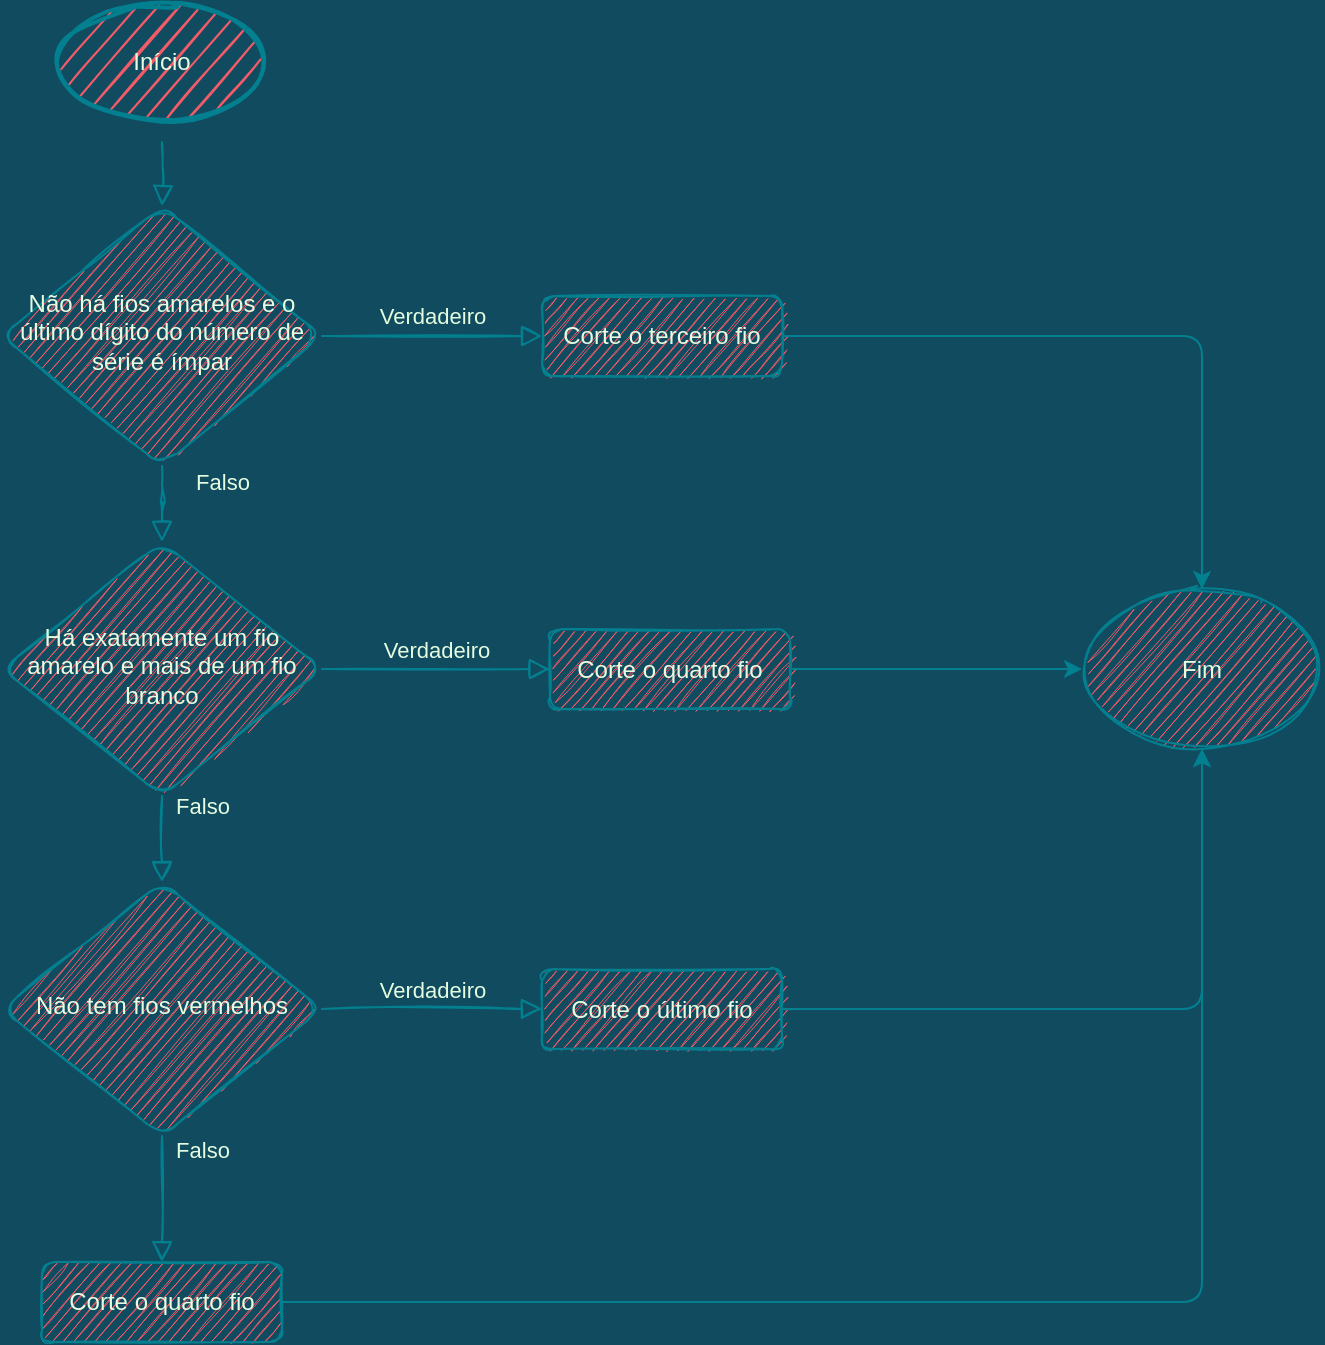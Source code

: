 <mxfile version="13.7.9" type="device"><diagram id="C5RBs43oDa-KdzZeNtuy" name="Page-1"><mxGraphModel dx="1086" dy="806" grid="1" gridSize="10" guides="1" tooltips="1" connect="1" arrows="1" fold="1" page="1" pageScale="1" pageWidth="827" pageHeight="1169" background="#114B5F" math="0" shadow="0"><root><mxCell id="WIyWlLk6GJQsqaUBKTNV-0"/><mxCell id="WIyWlLk6GJQsqaUBKTNV-1" parent="WIyWlLk6GJQsqaUBKTNV-0"/><mxCell id="WIyWlLk6GJQsqaUBKTNV-2" value="" style="html=1;jettySize=auto;orthogonalLoop=1;fontSize=11;endArrow=block;endFill=0;endSize=8;strokeWidth=1;shadow=0;labelBackgroundColor=none;edgeStyle=orthogonalEdgeStyle;strokeColor=#028090;fontColor=#E4FDE1;sketch=1;" parent="WIyWlLk6GJQsqaUBKTNV-1" target="WIyWlLk6GJQsqaUBKTNV-6" edge="1"><mxGeometry relative="1" as="geometry"><mxPoint x="220" y="120" as="sourcePoint"/></mxGeometry></mxCell><mxCell id="WIyWlLk6GJQsqaUBKTNV-4" value="Falso" style="html=1;jettySize=auto;orthogonalLoop=1;fontSize=11;endArrow=block;endFill=0;endSize=8;strokeWidth=1;shadow=0;labelBackgroundColor=none;edgeStyle=orthogonalEdgeStyle;strokeColor=#028090;fontColor=#E4FDE1;sketch=1;" parent="WIyWlLk6GJQsqaUBKTNV-1" source="WIyWlLk6GJQsqaUBKTNV-6" target="WIyWlLk6GJQsqaUBKTNV-10" edge="1"><mxGeometry x="0.048" y="-32" relative="1" as="geometry"><mxPoint x="62" y="-10" as="offset"/></mxGeometry></mxCell><mxCell id="WIyWlLk6GJQsqaUBKTNV-5" value="Verdadeiro" style="edgeStyle=orthogonalEdgeStyle;html=1;jettySize=auto;orthogonalLoop=1;fontSize=11;endArrow=block;endFill=0;endSize=8;strokeWidth=1;shadow=0;labelBackgroundColor=none;strokeColor=#028090;fontColor=#E4FDE1;sketch=1;" parent="WIyWlLk6GJQsqaUBKTNV-1" source="WIyWlLk6GJQsqaUBKTNV-6" target="WIyWlLk6GJQsqaUBKTNV-7" edge="1"><mxGeometry y="10" relative="1" as="geometry"><mxPoint as="offset"/></mxGeometry></mxCell><mxCell id="WIyWlLk6GJQsqaUBKTNV-6" value="Não há fios amarelos e o último dígito do número de série é ímpar" style="rhombus;whiteSpace=wrap;html=1;shadow=0;fontFamily=Helvetica;fontSize=12;align=center;strokeWidth=1;spacing=6;spacingTop=-4;fillColor=#F45B69;strokeColor=#028090;fontColor=#E4FDE1;rounded=1;sketch=1;" parent="WIyWlLk6GJQsqaUBKTNV-1" vertex="1"><mxGeometry x="140" y="152" width="160" height="130" as="geometry"/></mxCell><mxCell id="XnHOSoqV-PuDe5xkUhhq-4" style="edgeStyle=orthogonalEdgeStyle;curved=0;rounded=1;sketch=0;orthogonalLoop=1;jettySize=auto;html=1;entryX=0.5;entryY=0;entryDx=0;entryDy=0;strokeColor=#028090;fillColor=#F45B69;fontColor=#E4FDE1;" edge="1" parent="WIyWlLk6GJQsqaUBKTNV-1" source="WIyWlLk6GJQsqaUBKTNV-7" target="XnHOSoqV-PuDe5xkUhhq-0"><mxGeometry relative="1" as="geometry"/></mxCell><mxCell id="WIyWlLk6GJQsqaUBKTNV-7" value="Corte o terceiro fio" style="whiteSpace=wrap;html=1;fontSize=12;glass=0;strokeWidth=1;shadow=0;fillColor=#F45B69;strokeColor=#028090;fontColor=#E4FDE1;rounded=1;sketch=1;" parent="WIyWlLk6GJQsqaUBKTNV-1" vertex="1"><mxGeometry x="410" y="197" width="120" height="40" as="geometry"/></mxCell><mxCell id="WIyWlLk6GJQsqaUBKTNV-8" value="Falso" style="html=1;jettySize=auto;orthogonalLoop=1;fontSize=11;endArrow=block;endFill=0;endSize=8;strokeWidth=1;shadow=0;labelBackgroundColor=none;edgeStyle=orthogonalEdgeStyle;entryX=0.5;entryY=0;entryDx=0;entryDy=0;strokeColor=#028090;fontColor=#E4FDE1;sketch=1;" parent="WIyWlLk6GJQsqaUBKTNV-1" source="WIyWlLk6GJQsqaUBKTNV-10" target="8TuaPBE6klTq_YyH-3Ky-1" edge="1"><mxGeometry x="-0.77" y="20" relative="1" as="geometry"><mxPoint as="offset"/><mxPoint x="410" y="450" as="targetPoint"/></mxGeometry></mxCell><mxCell id="WIyWlLk6GJQsqaUBKTNV-9" value="Verdadeiro" style="edgeStyle=orthogonalEdgeStyle;html=1;jettySize=auto;orthogonalLoop=1;fontSize=11;endArrow=block;endFill=0;endSize=8;strokeWidth=1;shadow=0;labelBackgroundColor=none;strokeColor=#028090;fontColor=#E4FDE1;sketch=1;" parent="WIyWlLk6GJQsqaUBKTNV-1" source="WIyWlLk6GJQsqaUBKTNV-10" target="WIyWlLk6GJQsqaUBKTNV-12" edge="1"><mxGeometry y="10" relative="1" as="geometry"><mxPoint as="offset"/></mxGeometry></mxCell><mxCell id="WIyWlLk6GJQsqaUBKTNV-10" value="Há exatamente um fio amarelo e mais de um fio branco" style="rhombus;whiteSpace=wrap;html=1;shadow=0;fontFamily=Helvetica;fontSize=12;align=center;strokeWidth=1;spacing=6;spacingTop=-4;fillColor=#F45B69;strokeColor=#028090;fontColor=#E4FDE1;rounded=1;sketch=1;" parent="WIyWlLk6GJQsqaUBKTNV-1" vertex="1"><mxGeometry x="140" y="320" width="160" height="127" as="geometry"/></mxCell><mxCell id="XnHOSoqV-PuDe5xkUhhq-1" value="" style="edgeStyle=orthogonalEdgeStyle;curved=0;rounded=1;sketch=0;orthogonalLoop=1;jettySize=auto;html=1;strokeColor=#028090;fillColor=#F45B69;fontColor=#E4FDE1;" edge="1" parent="WIyWlLk6GJQsqaUBKTNV-1" source="WIyWlLk6GJQsqaUBKTNV-11" target="XnHOSoqV-PuDe5xkUhhq-0"><mxGeometry relative="1" as="geometry"/></mxCell><mxCell id="WIyWlLk6GJQsqaUBKTNV-11" value="Corte o quarto fio" style="whiteSpace=wrap;html=1;fontSize=12;glass=0;strokeWidth=1;shadow=0;fillColor=#F45B69;strokeColor=#028090;fontColor=#E4FDE1;rounded=1;sketch=1;" parent="WIyWlLk6GJQsqaUBKTNV-1" vertex="1"><mxGeometry x="160" y="680" width="120" height="40" as="geometry"/></mxCell><mxCell id="XnHOSoqV-PuDe5xkUhhq-3" style="edgeStyle=orthogonalEdgeStyle;curved=0;rounded=1;sketch=0;orthogonalLoop=1;jettySize=auto;html=1;entryX=0;entryY=0.5;entryDx=0;entryDy=0;strokeColor=#028090;fillColor=#F45B69;fontColor=#E4FDE1;" edge="1" parent="WIyWlLk6GJQsqaUBKTNV-1" source="WIyWlLk6GJQsqaUBKTNV-12" target="XnHOSoqV-PuDe5xkUhhq-0"><mxGeometry relative="1" as="geometry"/></mxCell><mxCell id="WIyWlLk6GJQsqaUBKTNV-12" value="Corte o quarto fio" style="whiteSpace=wrap;html=1;fontSize=12;glass=0;strokeWidth=1;shadow=0;fillColor=#F45B69;strokeColor=#028090;fontColor=#E4FDE1;rounded=1;sketch=1;" parent="WIyWlLk6GJQsqaUBKTNV-1" vertex="1"><mxGeometry x="414" y="363.5" width="120" height="40" as="geometry"/></mxCell><mxCell id="8TuaPBE6klTq_YyH-3Ky-1" value="Não tem fios vermelhos" style="rhombus;whiteSpace=wrap;html=1;shadow=0;fontFamily=Helvetica;fontSize=12;align=center;strokeWidth=1;spacing=6;spacingTop=-4;fillColor=#F45B69;strokeColor=#028090;fontColor=#E4FDE1;rounded=1;sketch=1;" parent="WIyWlLk6GJQsqaUBKTNV-1" vertex="1"><mxGeometry x="140" y="490" width="160" height="127" as="geometry"/></mxCell><mxCell id="XnHOSoqV-PuDe5xkUhhq-2" style="edgeStyle=orthogonalEdgeStyle;curved=0;rounded=1;sketch=0;orthogonalLoop=1;jettySize=auto;html=1;entryX=0.5;entryY=1;entryDx=0;entryDy=0;strokeColor=#028090;fillColor=#F45B69;fontColor=#E4FDE1;" edge="1" parent="WIyWlLk6GJQsqaUBKTNV-1" source="8TuaPBE6klTq_YyH-3Ky-2" target="XnHOSoqV-PuDe5xkUhhq-0"><mxGeometry relative="1" as="geometry"/></mxCell><mxCell id="8TuaPBE6klTq_YyH-3Ky-2" value="Corte o último fio" style="whiteSpace=wrap;html=1;fontSize=12;glass=0;strokeWidth=1;shadow=0;fillColor=#F45B69;strokeColor=#028090;fontColor=#E4FDE1;rounded=1;sketch=1;" parent="WIyWlLk6GJQsqaUBKTNV-1" vertex="1"><mxGeometry x="410" y="533.5" width="120" height="40" as="geometry"/></mxCell><mxCell id="8TuaPBE6klTq_YyH-3Ky-4" value="Verdadeiro" style="edgeStyle=orthogonalEdgeStyle;html=1;jettySize=auto;orthogonalLoop=1;fontSize=11;endArrow=block;endFill=0;endSize=8;strokeWidth=1;shadow=0;labelBackgroundColor=none;exitX=1;exitY=0.5;exitDx=0;exitDy=0;entryX=0;entryY=0.5;entryDx=0;entryDy=0;strokeColor=#028090;fontColor=#E4FDE1;sketch=1;" parent="WIyWlLk6GJQsqaUBKTNV-1" source="8TuaPBE6klTq_YyH-3Ky-1" target="8TuaPBE6klTq_YyH-3Ky-2" edge="1"><mxGeometry y="10" relative="1" as="geometry"><mxPoint as="offset"/><mxPoint x="310" y="600" as="sourcePoint"/><mxPoint x="424" y="600" as="targetPoint"/></mxGeometry></mxCell><mxCell id="8TuaPBE6klTq_YyH-3Ky-5" value="Falso" style="html=1;jettySize=auto;orthogonalLoop=1;fontSize=11;endArrow=block;endFill=0;endSize=8;strokeWidth=1;shadow=0;labelBackgroundColor=none;edgeStyle=orthogonalEdgeStyle;entryX=0.5;entryY=0;entryDx=0;entryDy=0;exitX=0.5;exitY=1;exitDx=0;exitDy=0;strokeColor=#028090;fontColor=#E4FDE1;sketch=1;" parent="WIyWlLk6GJQsqaUBKTNV-1" source="8TuaPBE6klTq_YyH-3Ky-1" target="WIyWlLk6GJQsqaUBKTNV-11" edge="1"><mxGeometry x="-0.77" y="20" relative="1" as="geometry"><mxPoint as="offset"/><mxPoint x="220" y="660" as="sourcePoint"/><mxPoint x="220" y="703" as="targetPoint"/><Array as="points"/></mxGeometry></mxCell><mxCell id="PcI3m3tlafz7k7HqQyLx-0" value="Início" style="strokeWidth=2;html=1;shape=mxgraph.flowchart.start_1;whiteSpace=wrap;sketch=1;fillColor=#F45B69;strokeColor=#028090;fontColor=#E4FDE1;" parent="WIyWlLk6GJQsqaUBKTNV-1" vertex="1"><mxGeometry x="170" y="50" width="100" height="60" as="geometry"/></mxCell><mxCell id="XnHOSoqV-PuDe5xkUhhq-0" value="Fim" style="ellipse;whiteSpace=wrap;html=1;rounded=1;shadow=0;fontColor=#E4FDE1;strokeColor=#028090;strokeWidth=1;fillColor=#F45B69;glass=0;sketch=1;" vertex="1" parent="WIyWlLk6GJQsqaUBKTNV-1"><mxGeometry x="680" y="343.5" width="120" height="80" as="geometry"/></mxCell></root></mxGraphModel></diagram></mxfile>
